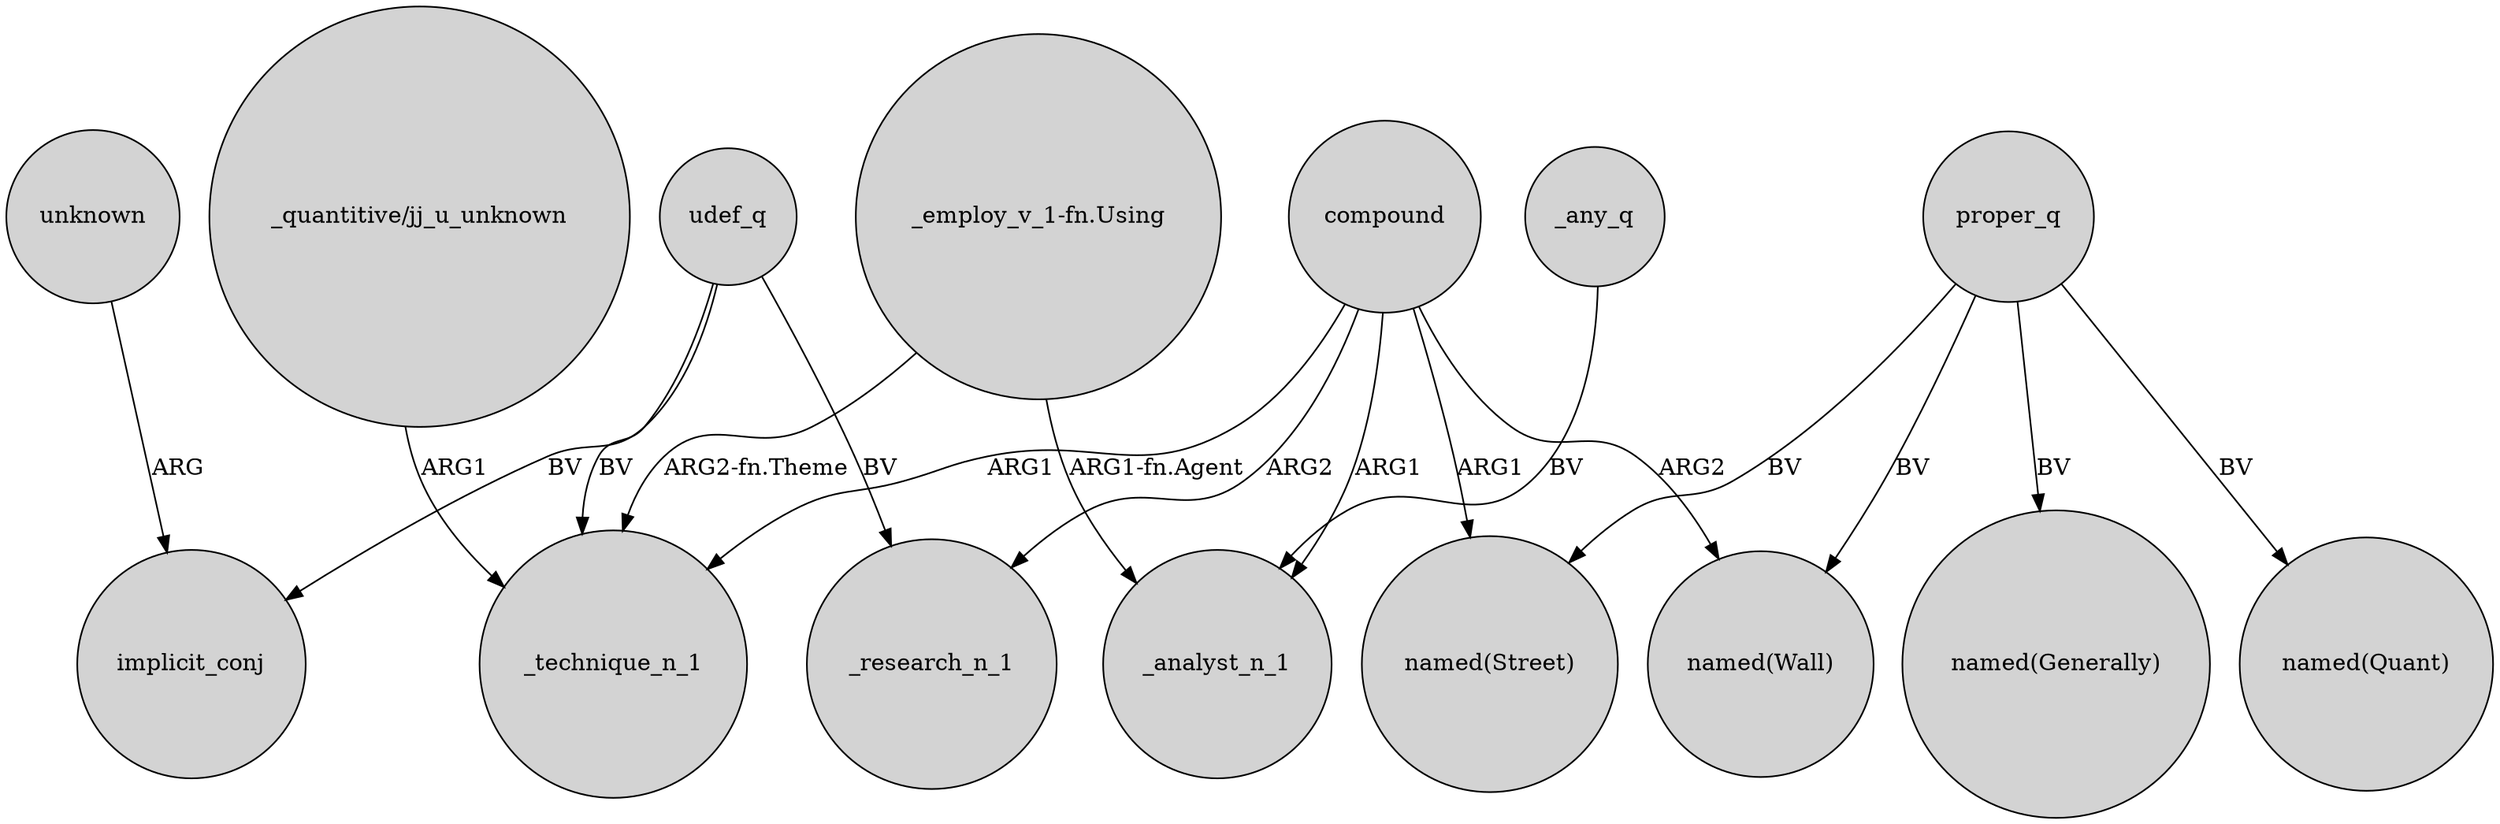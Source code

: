 digraph {
	node [shape=circle style=filled]
	unknown -> implicit_conj [label=ARG]
	"_employ_v_1-fn.Using" -> _analyst_n_1 [label="ARG1-fn.Agent"]
	compound -> _technique_n_1 [label=ARG1]
	compound -> "named(Wall)" [label=ARG2]
	"_quantitive/jj_u_unknown" -> _technique_n_1 [label=ARG1]
	proper_q -> "named(Generally)" [label=BV]
	proper_q -> "named(Quant)" [label=BV]
	udef_q -> _technique_n_1 [label=BV]
	udef_q -> implicit_conj [label=BV]
	compound -> _research_n_1 [label=ARG2]
	compound -> "named(Street)" [label=ARG1]
	proper_q -> "named(Street)" [label=BV]
	proper_q -> "named(Wall)" [label=BV]
	"_employ_v_1-fn.Using" -> _technique_n_1 [label="ARG2-fn.Theme"]
	compound -> _analyst_n_1 [label=ARG1]
	udef_q -> _research_n_1 [label=BV]
	_any_q -> _analyst_n_1 [label=BV]
}
